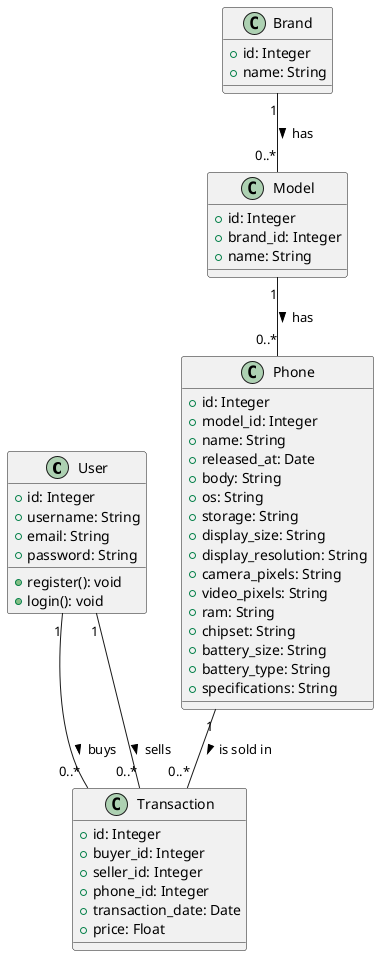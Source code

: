 @startuml

class User {
  +id: Integer
  +username: String
  +email: String
  +password: String
  +register(): void
  +login(): void
}

class Phone {
  +id: Integer
  +model_id: Integer
  +name: String
  +released_at: Date
  +body: String
  +os: String
  +storage: String
  +display_size: String
  +display_resolution: String
  +camera_pixels: String
  +video_pixels: String
  +ram: String
  +chipset: String
  +battery_size: String
  +battery_type: String
  +specifications: String
}

class Brand {
  +id: Integer
  +name: String
}

class Model {
  +id: Integer
  +brand_id: Integer
  +name: String
}

class Transaction {
  +id: Integer
  +buyer_id: Integer
  +seller_id: Integer
  +phone_id: Integer
  +transaction_date: Date
  +price: Float
}


User "1" -- "0..*" Transaction : buys >
User "1" -- "0..*" Transaction : sells >
Phone "1" -- "0..*" Transaction : is sold in >
Brand "1" -- "0..*" Model : has >
Model "1" -- "0..*" Phone : has >

@enduml